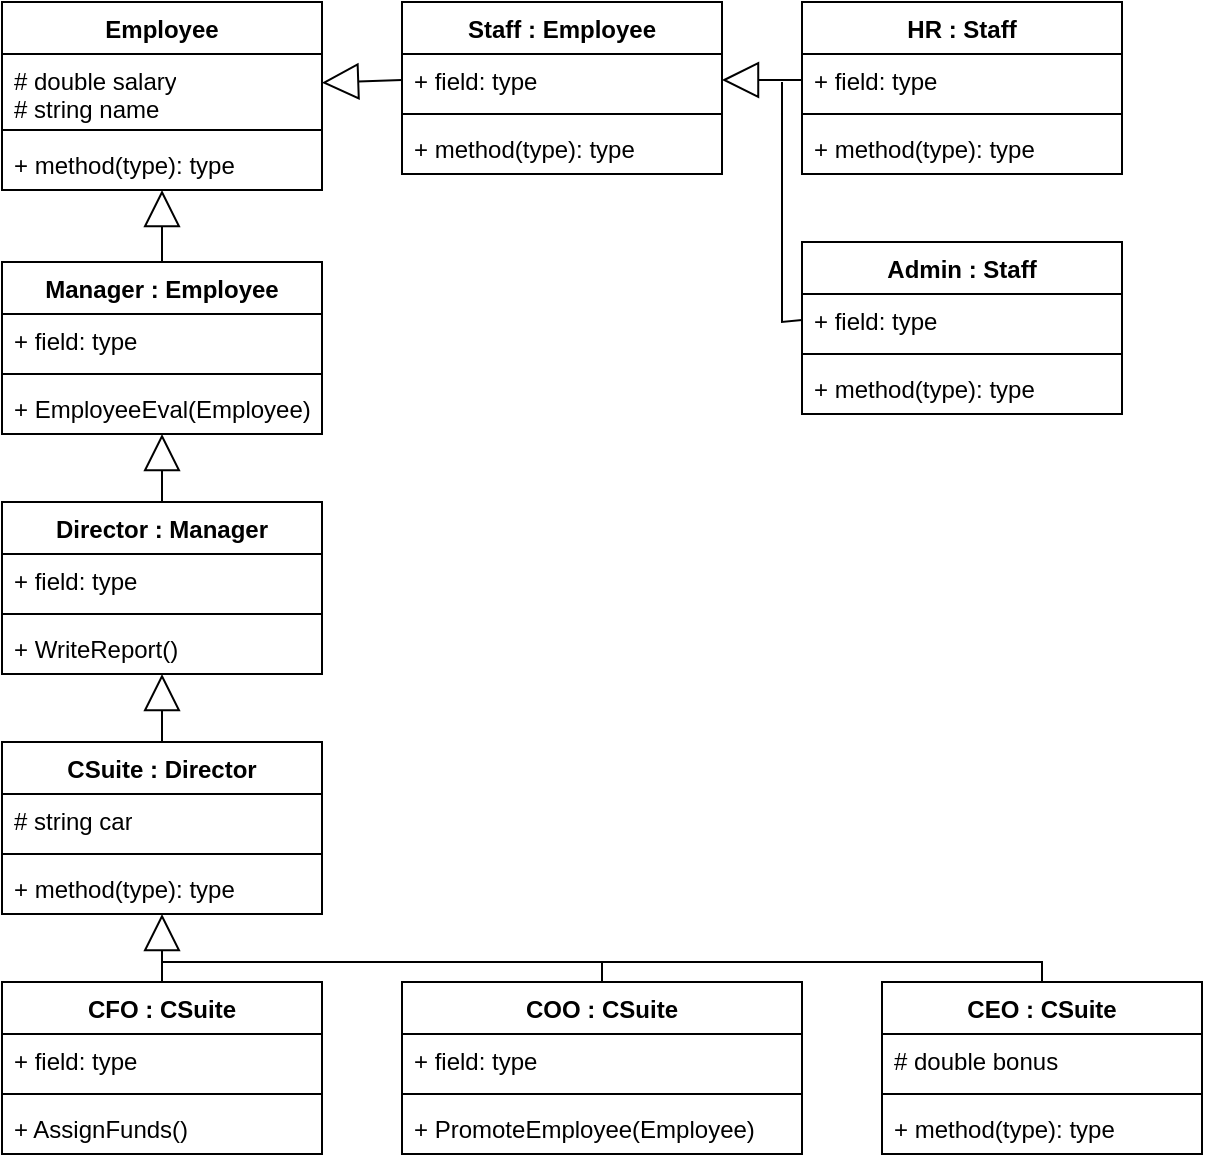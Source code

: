 <mxfile version="21.7.1" type="device">
  <diagram id="C5RBs43oDa-KdzZeNtuy" name="Page-1">
    <mxGraphModel dx="1050" dy="574" grid="1" gridSize="10" guides="1" tooltips="1" connect="1" arrows="1" fold="1" page="1" pageScale="1" pageWidth="827" pageHeight="1169" math="0" shadow="0">
      <root>
        <mxCell id="WIyWlLk6GJQsqaUBKTNV-0" />
        <mxCell id="WIyWlLk6GJQsqaUBKTNV-1" parent="WIyWlLk6GJQsqaUBKTNV-0" />
        <mxCell id="zOOmxakcpUVCKDyFUnHd-0" value="Employee" style="swimlane;fontStyle=1;align=center;verticalAlign=top;childLayout=stackLayout;horizontal=1;startSize=26;horizontalStack=0;resizeParent=1;resizeParentMax=0;resizeLast=0;collapsible=1;marginBottom=0;whiteSpace=wrap;html=1;" vertex="1" parent="WIyWlLk6GJQsqaUBKTNV-1">
          <mxGeometry x="40" y="40" width="160" height="94" as="geometry" />
        </mxCell>
        <mxCell id="zOOmxakcpUVCKDyFUnHd-1" value="# double salary&lt;br&gt;# string name" style="text;strokeColor=none;fillColor=none;align=left;verticalAlign=top;spacingLeft=4;spacingRight=4;overflow=hidden;rotatable=0;points=[[0,0.5],[1,0.5]];portConstraint=eastwest;whiteSpace=wrap;html=1;" vertex="1" parent="zOOmxakcpUVCKDyFUnHd-0">
          <mxGeometry y="26" width="160" height="34" as="geometry" />
        </mxCell>
        <mxCell id="zOOmxakcpUVCKDyFUnHd-2" value="" style="line;strokeWidth=1;fillColor=none;align=left;verticalAlign=middle;spacingTop=-1;spacingLeft=3;spacingRight=3;rotatable=0;labelPosition=right;points=[];portConstraint=eastwest;strokeColor=inherit;" vertex="1" parent="zOOmxakcpUVCKDyFUnHd-0">
          <mxGeometry y="60" width="160" height="8" as="geometry" />
        </mxCell>
        <mxCell id="zOOmxakcpUVCKDyFUnHd-3" value="+ method(type): type" style="text;strokeColor=none;fillColor=none;align=left;verticalAlign=top;spacingLeft=4;spacingRight=4;overflow=hidden;rotatable=0;points=[[0,0.5],[1,0.5]];portConstraint=eastwest;whiteSpace=wrap;html=1;" vertex="1" parent="zOOmxakcpUVCKDyFUnHd-0">
          <mxGeometry y="68" width="160" height="26" as="geometry" />
        </mxCell>
        <mxCell id="zOOmxakcpUVCKDyFUnHd-4" value="Manager : Employee" style="swimlane;fontStyle=1;align=center;verticalAlign=top;childLayout=stackLayout;horizontal=1;startSize=26;horizontalStack=0;resizeParent=1;resizeParentMax=0;resizeLast=0;collapsible=1;marginBottom=0;whiteSpace=wrap;html=1;" vertex="1" parent="WIyWlLk6GJQsqaUBKTNV-1">
          <mxGeometry x="40" y="170" width="160" height="86" as="geometry" />
        </mxCell>
        <mxCell id="zOOmxakcpUVCKDyFUnHd-5" value="+ field: type" style="text;strokeColor=none;fillColor=none;align=left;verticalAlign=top;spacingLeft=4;spacingRight=4;overflow=hidden;rotatable=0;points=[[0,0.5],[1,0.5]];portConstraint=eastwest;whiteSpace=wrap;html=1;" vertex="1" parent="zOOmxakcpUVCKDyFUnHd-4">
          <mxGeometry y="26" width="160" height="26" as="geometry" />
        </mxCell>
        <mxCell id="zOOmxakcpUVCKDyFUnHd-6" value="" style="line;strokeWidth=1;fillColor=none;align=left;verticalAlign=middle;spacingTop=-1;spacingLeft=3;spacingRight=3;rotatable=0;labelPosition=right;points=[];portConstraint=eastwest;strokeColor=inherit;" vertex="1" parent="zOOmxakcpUVCKDyFUnHd-4">
          <mxGeometry y="52" width="160" height="8" as="geometry" />
        </mxCell>
        <mxCell id="zOOmxakcpUVCKDyFUnHd-7" value="+ EmployeeEval(Employee)" style="text;strokeColor=none;fillColor=none;align=left;verticalAlign=top;spacingLeft=4;spacingRight=4;overflow=hidden;rotatable=0;points=[[0,0.5],[1,0.5]];portConstraint=eastwest;whiteSpace=wrap;html=1;" vertex="1" parent="zOOmxakcpUVCKDyFUnHd-4">
          <mxGeometry y="60" width="160" height="26" as="geometry" />
        </mxCell>
        <mxCell id="zOOmxakcpUVCKDyFUnHd-8" value="Director : Manager" style="swimlane;fontStyle=1;align=center;verticalAlign=top;childLayout=stackLayout;horizontal=1;startSize=26;horizontalStack=0;resizeParent=1;resizeParentMax=0;resizeLast=0;collapsible=1;marginBottom=0;whiteSpace=wrap;html=1;" vertex="1" parent="WIyWlLk6GJQsqaUBKTNV-1">
          <mxGeometry x="40" y="290" width="160" height="86" as="geometry" />
        </mxCell>
        <mxCell id="zOOmxakcpUVCKDyFUnHd-9" value="+ field: type" style="text;strokeColor=none;fillColor=none;align=left;verticalAlign=top;spacingLeft=4;spacingRight=4;overflow=hidden;rotatable=0;points=[[0,0.5],[1,0.5]];portConstraint=eastwest;whiteSpace=wrap;html=1;" vertex="1" parent="zOOmxakcpUVCKDyFUnHd-8">
          <mxGeometry y="26" width="160" height="26" as="geometry" />
        </mxCell>
        <mxCell id="zOOmxakcpUVCKDyFUnHd-10" value="" style="line;strokeWidth=1;fillColor=none;align=left;verticalAlign=middle;spacingTop=-1;spacingLeft=3;spacingRight=3;rotatable=0;labelPosition=right;points=[];portConstraint=eastwest;strokeColor=inherit;" vertex="1" parent="zOOmxakcpUVCKDyFUnHd-8">
          <mxGeometry y="52" width="160" height="8" as="geometry" />
        </mxCell>
        <mxCell id="zOOmxakcpUVCKDyFUnHd-11" value="+ WriteReport()" style="text;strokeColor=none;fillColor=none;align=left;verticalAlign=top;spacingLeft=4;spacingRight=4;overflow=hidden;rotatable=0;points=[[0,0.5],[1,0.5]];portConstraint=eastwest;whiteSpace=wrap;html=1;" vertex="1" parent="zOOmxakcpUVCKDyFUnHd-8">
          <mxGeometry y="60" width="160" height="26" as="geometry" />
        </mxCell>
        <mxCell id="zOOmxakcpUVCKDyFUnHd-12" value="CSuite : Director" style="swimlane;fontStyle=1;align=center;verticalAlign=top;childLayout=stackLayout;horizontal=1;startSize=26;horizontalStack=0;resizeParent=1;resizeParentMax=0;resizeLast=0;collapsible=1;marginBottom=0;whiteSpace=wrap;html=1;" vertex="1" parent="WIyWlLk6GJQsqaUBKTNV-1">
          <mxGeometry x="40" y="410" width="160" height="86" as="geometry" />
        </mxCell>
        <mxCell id="zOOmxakcpUVCKDyFUnHd-13" value="# string car" style="text;strokeColor=none;fillColor=none;align=left;verticalAlign=top;spacingLeft=4;spacingRight=4;overflow=hidden;rotatable=0;points=[[0,0.5],[1,0.5]];portConstraint=eastwest;whiteSpace=wrap;html=1;" vertex="1" parent="zOOmxakcpUVCKDyFUnHd-12">
          <mxGeometry y="26" width="160" height="26" as="geometry" />
        </mxCell>
        <mxCell id="zOOmxakcpUVCKDyFUnHd-14" value="" style="line;strokeWidth=1;fillColor=none;align=left;verticalAlign=middle;spacingTop=-1;spacingLeft=3;spacingRight=3;rotatable=0;labelPosition=right;points=[];portConstraint=eastwest;strokeColor=inherit;" vertex="1" parent="zOOmxakcpUVCKDyFUnHd-12">
          <mxGeometry y="52" width="160" height="8" as="geometry" />
        </mxCell>
        <mxCell id="zOOmxakcpUVCKDyFUnHd-15" value="+ method(type): type" style="text;strokeColor=none;fillColor=none;align=left;verticalAlign=top;spacingLeft=4;spacingRight=4;overflow=hidden;rotatable=0;points=[[0,0.5],[1,0.5]];portConstraint=eastwest;whiteSpace=wrap;html=1;" vertex="1" parent="zOOmxakcpUVCKDyFUnHd-12">
          <mxGeometry y="60" width="160" height="26" as="geometry" />
        </mxCell>
        <mxCell id="zOOmxakcpUVCKDyFUnHd-16" value="CFO : CSuite" style="swimlane;fontStyle=1;align=center;verticalAlign=top;childLayout=stackLayout;horizontal=1;startSize=26;horizontalStack=0;resizeParent=1;resizeParentMax=0;resizeLast=0;collapsible=1;marginBottom=0;whiteSpace=wrap;html=1;" vertex="1" parent="WIyWlLk6GJQsqaUBKTNV-1">
          <mxGeometry x="40" y="530" width="160" height="86" as="geometry" />
        </mxCell>
        <mxCell id="zOOmxakcpUVCKDyFUnHd-17" value="+ field: type" style="text;strokeColor=none;fillColor=none;align=left;verticalAlign=top;spacingLeft=4;spacingRight=4;overflow=hidden;rotatable=0;points=[[0,0.5],[1,0.5]];portConstraint=eastwest;whiteSpace=wrap;html=1;" vertex="1" parent="zOOmxakcpUVCKDyFUnHd-16">
          <mxGeometry y="26" width="160" height="26" as="geometry" />
        </mxCell>
        <mxCell id="zOOmxakcpUVCKDyFUnHd-18" value="" style="line;strokeWidth=1;fillColor=none;align=left;verticalAlign=middle;spacingTop=-1;spacingLeft=3;spacingRight=3;rotatable=0;labelPosition=right;points=[];portConstraint=eastwest;strokeColor=inherit;" vertex="1" parent="zOOmxakcpUVCKDyFUnHd-16">
          <mxGeometry y="52" width="160" height="8" as="geometry" />
        </mxCell>
        <mxCell id="zOOmxakcpUVCKDyFUnHd-19" value="+ AssignFunds()" style="text;strokeColor=none;fillColor=none;align=left;verticalAlign=top;spacingLeft=4;spacingRight=4;overflow=hidden;rotatable=0;points=[[0,0.5],[1,0.5]];portConstraint=eastwest;whiteSpace=wrap;html=1;" vertex="1" parent="zOOmxakcpUVCKDyFUnHd-16">
          <mxGeometry y="60" width="160" height="26" as="geometry" />
        </mxCell>
        <mxCell id="zOOmxakcpUVCKDyFUnHd-20" value="COO : CSuite" style="swimlane;fontStyle=1;align=center;verticalAlign=top;childLayout=stackLayout;horizontal=1;startSize=26;horizontalStack=0;resizeParent=1;resizeParentMax=0;resizeLast=0;collapsible=1;marginBottom=0;whiteSpace=wrap;html=1;" vertex="1" parent="WIyWlLk6GJQsqaUBKTNV-1">
          <mxGeometry x="240" y="530" width="200" height="86" as="geometry" />
        </mxCell>
        <mxCell id="zOOmxakcpUVCKDyFUnHd-21" value="+ field: type" style="text;strokeColor=none;fillColor=none;align=left;verticalAlign=top;spacingLeft=4;spacingRight=4;overflow=hidden;rotatable=0;points=[[0,0.5],[1,0.5]];portConstraint=eastwest;whiteSpace=wrap;html=1;" vertex="1" parent="zOOmxakcpUVCKDyFUnHd-20">
          <mxGeometry y="26" width="200" height="26" as="geometry" />
        </mxCell>
        <mxCell id="zOOmxakcpUVCKDyFUnHd-22" value="" style="line;strokeWidth=1;fillColor=none;align=left;verticalAlign=middle;spacingTop=-1;spacingLeft=3;spacingRight=3;rotatable=0;labelPosition=right;points=[];portConstraint=eastwest;strokeColor=inherit;" vertex="1" parent="zOOmxakcpUVCKDyFUnHd-20">
          <mxGeometry y="52" width="200" height="8" as="geometry" />
        </mxCell>
        <mxCell id="zOOmxakcpUVCKDyFUnHd-23" value="+ PromoteEmployee(Employee)" style="text;strokeColor=none;fillColor=none;align=left;verticalAlign=top;spacingLeft=4;spacingRight=4;overflow=hidden;rotatable=0;points=[[0,0.5],[1,0.5]];portConstraint=eastwest;whiteSpace=wrap;html=1;" vertex="1" parent="zOOmxakcpUVCKDyFUnHd-20">
          <mxGeometry y="60" width="200" height="26" as="geometry" />
        </mxCell>
        <mxCell id="zOOmxakcpUVCKDyFUnHd-24" value="CEO : CSuite" style="swimlane;fontStyle=1;align=center;verticalAlign=top;childLayout=stackLayout;horizontal=1;startSize=26;horizontalStack=0;resizeParent=1;resizeParentMax=0;resizeLast=0;collapsible=1;marginBottom=0;whiteSpace=wrap;html=1;" vertex="1" parent="WIyWlLk6GJQsqaUBKTNV-1">
          <mxGeometry x="480" y="530" width="160" height="86" as="geometry" />
        </mxCell>
        <mxCell id="zOOmxakcpUVCKDyFUnHd-25" value="# double bonus" style="text;strokeColor=none;fillColor=none;align=left;verticalAlign=top;spacingLeft=4;spacingRight=4;overflow=hidden;rotatable=0;points=[[0,0.5],[1,0.5]];portConstraint=eastwest;whiteSpace=wrap;html=1;" vertex="1" parent="zOOmxakcpUVCKDyFUnHd-24">
          <mxGeometry y="26" width="160" height="26" as="geometry" />
        </mxCell>
        <mxCell id="zOOmxakcpUVCKDyFUnHd-26" value="" style="line;strokeWidth=1;fillColor=none;align=left;verticalAlign=middle;spacingTop=-1;spacingLeft=3;spacingRight=3;rotatable=0;labelPosition=right;points=[];portConstraint=eastwest;strokeColor=inherit;" vertex="1" parent="zOOmxakcpUVCKDyFUnHd-24">
          <mxGeometry y="52" width="160" height="8" as="geometry" />
        </mxCell>
        <mxCell id="zOOmxakcpUVCKDyFUnHd-27" value="+ method(type): type" style="text;strokeColor=none;fillColor=none;align=left;verticalAlign=top;spacingLeft=4;spacingRight=4;overflow=hidden;rotatable=0;points=[[0,0.5],[1,0.5]];portConstraint=eastwest;whiteSpace=wrap;html=1;" vertex="1" parent="zOOmxakcpUVCKDyFUnHd-24">
          <mxGeometry y="60" width="160" height="26" as="geometry" />
        </mxCell>
        <mxCell id="zOOmxakcpUVCKDyFUnHd-28" value="Staff : Employee" style="swimlane;fontStyle=1;align=center;verticalAlign=top;childLayout=stackLayout;horizontal=1;startSize=26;horizontalStack=0;resizeParent=1;resizeParentMax=0;resizeLast=0;collapsible=1;marginBottom=0;whiteSpace=wrap;html=1;" vertex="1" parent="WIyWlLk6GJQsqaUBKTNV-1">
          <mxGeometry x="240" y="40" width="160" height="86" as="geometry" />
        </mxCell>
        <mxCell id="zOOmxakcpUVCKDyFUnHd-29" value="+ field: type" style="text;strokeColor=none;fillColor=none;align=left;verticalAlign=top;spacingLeft=4;spacingRight=4;overflow=hidden;rotatable=0;points=[[0,0.5],[1,0.5]];portConstraint=eastwest;whiteSpace=wrap;html=1;" vertex="1" parent="zOOmxakcpUVCKDyFUnHd-28">
          <mxGeometry y="26" width="160" height="26" as="geometry" />
        </mxCell>
        <mxCell id="zOOmxakcpUVCKDyFUnHd-30" value="" style="line;strokeWidth=1;fillColor=none;align=left;verticalAlign=middle;spacingTop=-1;spacingLeft=3;spacingRight=3;rotatable=0;labelPosition=right;points=[];portConstraint=eastwest;strokeColor=inherit;" vertex="1" parent="zOOmxakcpUVCKDyFUnHd-28">
          <mxGeometry y="52" width="160" height="8" as="geometry" />
        </mxCell>
        <mxCell id="zOOmxakcpUVCKDyFUnHd-31" value="+ method(type): type" style="text;strokeColor=none;fillColor=none;align=left;verticalAlign=top;spacingLeft=4;spacingRight=4;overflow=hidden;rotatable=0;points=[[0,0.5],[1,0.5]];portConstraint=eastwest;whiteSpace=wrap;html=1;" vertex="1" parent="zOOmxakcpUVCKDyFUnHd-28">
          <mxGeometry y="60" width="160" height="26" as="geometry" />
        </mxCell>
        <mxCell id="zOOmxakcpUVCKDyFUnHd-32" value="HR : Staff" style="swimlane;fontStyle=1;align=center;verticalAlign=top;childLayout=stackLayout;horizontal=1;startSize=26;horizontalStack=0;resizeParent=1;resizeParentMax=0;resizeLast=0;collapsible=1;marginBottom=0;whiteSpace=wrap;html=1;" vertex="1" parent="WIyWlLk6GJQsqaUBKTNV-1">
          <mxGeometry x="440" y="40" width="160" height="86" as="geometry" />
        </mxCell>
        <mxCell id="zOOmxakcpUVCKDyFUnHd-33" value="+ field: type" style="text;strokeColor=none;fillColor=none;align=left;verticalAlign=top;spacingLeft=4;spacingRight=4;overflow=hidden;rotatable=0;points=[[0,0.5],[1,0.5]];portConstraint=eastwest;whiteSpace=wrap;html=1;" vertex="1" parent="zOOmxakcpUVCKDyFUnHd-32">
          <mxGeometry y="26" width="160" height="26" as="geometry" />
        </mxCell>
        <mxCell id="zOOmxakcpUVCKDyFUnHd-34" value="" style="line;strokeWidth=1;fillColor=none;align=left;verticalAlign=middle;spacingTop=-1;spacingLeft=3;spacingRight=3;rotatable=0;labelPosition=right;points=[];portConstraint=eastwest;strokeColor=inherit;" vertex="1" parent="zOOmxakcpUVCKDyFUnHd-32">
          <mxGeometry y="52" width="160" height="8" as="geometry" />
        </mxCell>
        <mxCell id="zOOmxakcpUVCKDyFUnHd-35" value="+ method(type): type" style="text;strokeColor=none;fillColor=none;align=left;verticalAlign=top;spacingLeft=4;spacingRight=4;overflow=hidden;rotatable=0;points=[[0,0.5],[1,0.5]];portConstraint=eastwest;whiteSpace=wrap;html=1;" vertex="1" parent="zOOmxakcpUVCKDyFUnHd-32">
          <mxGeometry y="60" width="160" height="26" as="geometry" />
        </mxCell>
        <mxCell id="zOOmxakcpUVCKDyFUnHd-36" value="Admin : Staff" style="swimlane;fontStyle=1;align=center;verticalAlign=top;childLayout=stackLayout;horizontal=1;startSize=26;horizontalStack=0;resizeParent=1;resizeParentMax=0;resizeLast=0;collapsible=1;marginBottom=0;whiteSpace=wrap;html=1;" vertex="1" parent="WIyWlLk6GJQsqaUBKTNV-1">
          <mxGeometry x="440" y="160" width="160" height="86" as="geometry" />
        </mxCell>
        <mxCell id="zOOmxakcpUVCKDyFUnHd-37" value="+ field: type" style="text;strokeColor=none;fillColor=none;align=left;verticalAlign=top;spacingLeft=4;spacingRight=4;overflow=hidden;rotatable=0;points=[[0,0.5],[1,0.5]];portConstraint=eastwest;whiteSpace=wrap;html=1;" vertex="1" parent="zOOmxakcpUVCKDyFUnHd-36">
          <mxGeometry y="26" width="160" height="26" as="geometry" />
        </mxCell>
        <mxCell id="zOOmxakcpUVCKDyFUnHd-38" value="" style="line;strokeWidth=1;fillColor=none;align=left;verticalAlign=middle;spacingTop=-1;spacingLeft=3;spacingRight=3;rotatable=0;labelPosition=right;points=[];portConstraint=eastwest;strokeColor=inherit;" vertex="1" parent="zOOmxakcpUVCKDyFUnHd-36">
          <mxGeometry y="52" width="160" height="8" as="geometry" />
        </mxCell>
        <mxCell id="zOOmxakcpUVCKDyFUnHd-39" value="+ method(type): type" style="text;strokeColor=none;fillColor=none;align=left;verticalAlign=top;spacingLeft=4;spacingRight=4;overflow=hidden;rotatable=0;points=[[0,0.5],[1,0.5]];portConstraint=eastwest;whiteSpace=wrap;html=1;" vertex="1" parent="zOOmxakcpUVCKDyFUnHd-36">
          <mxGeometry y="60" width="160" height="26" as="geometry" />
        </mxCell>
        <mxCell id="zOOmxakcpUVCKDyFUnHd-40" value="" style="endArrow=block;endSize=16;endFill=0;html=1;rounded=0;exitX=0.5;exitY=0;exitDx=0;exitDy=0;" edge="1" parent="WIyWlLk6GJQsqaUBKTNV-1" source="zOOmxakcpUVCKDyFUnHd-4" target="zOOmxakcpUVCKDyFUnHd-3">
          <mxGeometry width="160" relative="1" as="geometry">
            <mxPoint x="140" y="300" as="sourcePoint" />
            <mxPoint x="300" y="300" as="targetPoint" />
          </mxGeometry>
        </mxCell>
        <mxCell id="zOOmxakcpUVCKDyFUnHd-41" value="" style="endArrow=block;endSize=16;endFill=0;html=1;rounded=0;exitX=0.5;exitY=0;exitDx=0;exitDy=0;" edge="1" parent="WIyWlLk6GJQsqaUBKTNV-1" source="zOOmxakcpUVCKDyFUnHd-8" target="zOOmxakcpUVCKDyFUnHd-7">
          <mxGeometry width="160" relative="1" as="geometry">
            <mxPoint x="150" y="310" as="sourcePoint" />
            <mxPoint x="310" y="310" as="targetPoint" />
          </mxGeometry>
        </mxCell>
        <mxCell id="zOOmxakcpUVCKDyFUnHd-42" value="" style="endArrow=block;endSize=16;endFill=0;html=1;rounded=0;exitX=0.5;exitY=0;exitDx=0;exitDy=0;" edge="1" parent="WIyWlLk6GJQsqaUBKTNV-1" source="zOOmxakcpUVCKDyFUnHd-12" target="zOOmxakcpUVCKDyFUnHd-11">
          <mxGeometry width="160" relative="1" as="geometry">
            <mxPoint x="160" y="320" as="sourcePoint" />
            <mxPoint x="320" y="320" as="targetPoint" />
          </mxGeometry>
        </mxCell>
        <mxCell id="zOOmxakcpUVCKDyFUnHd-43" value="" style="endArrow=block;endSize=16;endFill=0;html=1;rounded=0;exitX=0.5;exitY=0;exitDx=0;exitDy=0;" edge="1" parent="WIyWlLk6GJQsqaUBKTNV-1" source="zOOmxakcpUVCKDyFUnHd-16" target="zOOmxakcpUVCKDyFUnHd-15">
          <mxGeometry width="160" relative="1" as="geometry">
            <mxPoint x="170" y="330" as="sourcePoint" />
            <mxPoint x="330" y="330" as="targetPoint" />
          </mxGeometry>
        </mxCell>
        <mxCell id="zOOmxakcpUVCKDyFUnHd-44" value="" style="endArrow=none;html=1;rounded=0;entryX=0.5;entryY=0;entryDx=0;entryDy=0;" edge="1" parent="WIyWlLk6GJQsqaUBKTNV-1" target="zOOmxakcpUVCKDyFUnHd-24">
          <mxGeometry width="50" height="50" relative="1" as="geometry">
            <mxPoint x="120" y="520" as="sourcePoint" />
            <mxPoint x="250" y="570" as="targetPoint" />
            <Array as="points">
              <mxPoint x="560" y="520" />
            </Array>
          </mxGeometry>
        </mxCell>
        <mxCell id="zOOmxakcpUVCKDyFUnHd-45" value="" style="endArrow=none;html=1;rounded=0;entryX=0.5;entryY=0;entryDx=0;entryDy=0;" edge="1" parent="WIyWlLk6GJQsqaUBKTNV-1" target="zOOmxakcpUVCKDyFUnHd-20">
          <mxGeometry width="50" height="50" relative="1" as="geometry">
            <mxPoint x="340" y="520" as="sourcePoint" />
            <mxPoint x="250" y="570" as="targetPoint" />
          </mxGeometry>
        </mxCell>
        <mxCell id="zOOmxakcpUVCKDyFUnHd-46" value="" style="endArrow=block;endSize=16;endFill=0;html=1;rounded=0;exitX=0;exitY=0.5;exitDx=0;exitDy=0;" edge="1" parent="WIyWlLk6GJQsqaUBKTNV-1" source="zOOmxakcpUVCKDyFUnHd-29" target="zOOmxakcpUVCKDyFUnHd-1">
          <mxGeometry width="160" relative="1" as="geometry">
            <mxPoint x="180" y="340" as="sourcePoint" />
            <mxPoint x="340" y="340" as="targetPoint" />
          </mxGeometry>
        </mxCell>
        <mxCell id="zOOmxakcpUVCKDyFUnHd-47" value="" style="endArrow=block;endSize=16;endFill=0;html=1;rounded=0;exitX=0;exitY=0.5;exitDx=0;exitDy=0;entryX=1;entryY=0.5;entryDx=0;entryDy=0;" edge="1" parent="WIyWlLk6GJQsqaUBKTNV-1" source="zOOmxakcpUVCKDyFUnHd-33" target="zOOmxakcpUVCKDyFUnHd-29">
          <mxGeometry width="160" relative="1" as="geometry">
            <mxPoint x="190" y="350" as="sourcePoint" />
            <mxPoint x="350" y="350" as="targetPoint" />
          </mxGeometry>
        </mxCell>
        <mxCell id="zOOmxakcpUVCKDyFUnHd-48" value="" style="endArrow=none;html=1;rounded=0;exitX=0;exitY=0.5;exitDx=0;exitDy=0;" edge="1" parent="WIyWlLk6GJQsqaUBKTNV-1" source="zOOmxakcpUVCKDyFUnHd-37">
          <mxGeometry width="50" height="50" relative="1" as="geometry">
            <mxPoint x="200" y="220" as="sourcePoint" />
            <mxPoint x="430" y="80" as="targetPoint" />
            <Array as="points">
              <mxPoint x="430" y="200" />
            </Array>
          </mxGeometry>
        </mxCell>
      </root>
    </mxGraphModel>
  </diagram>
</mxfile>
